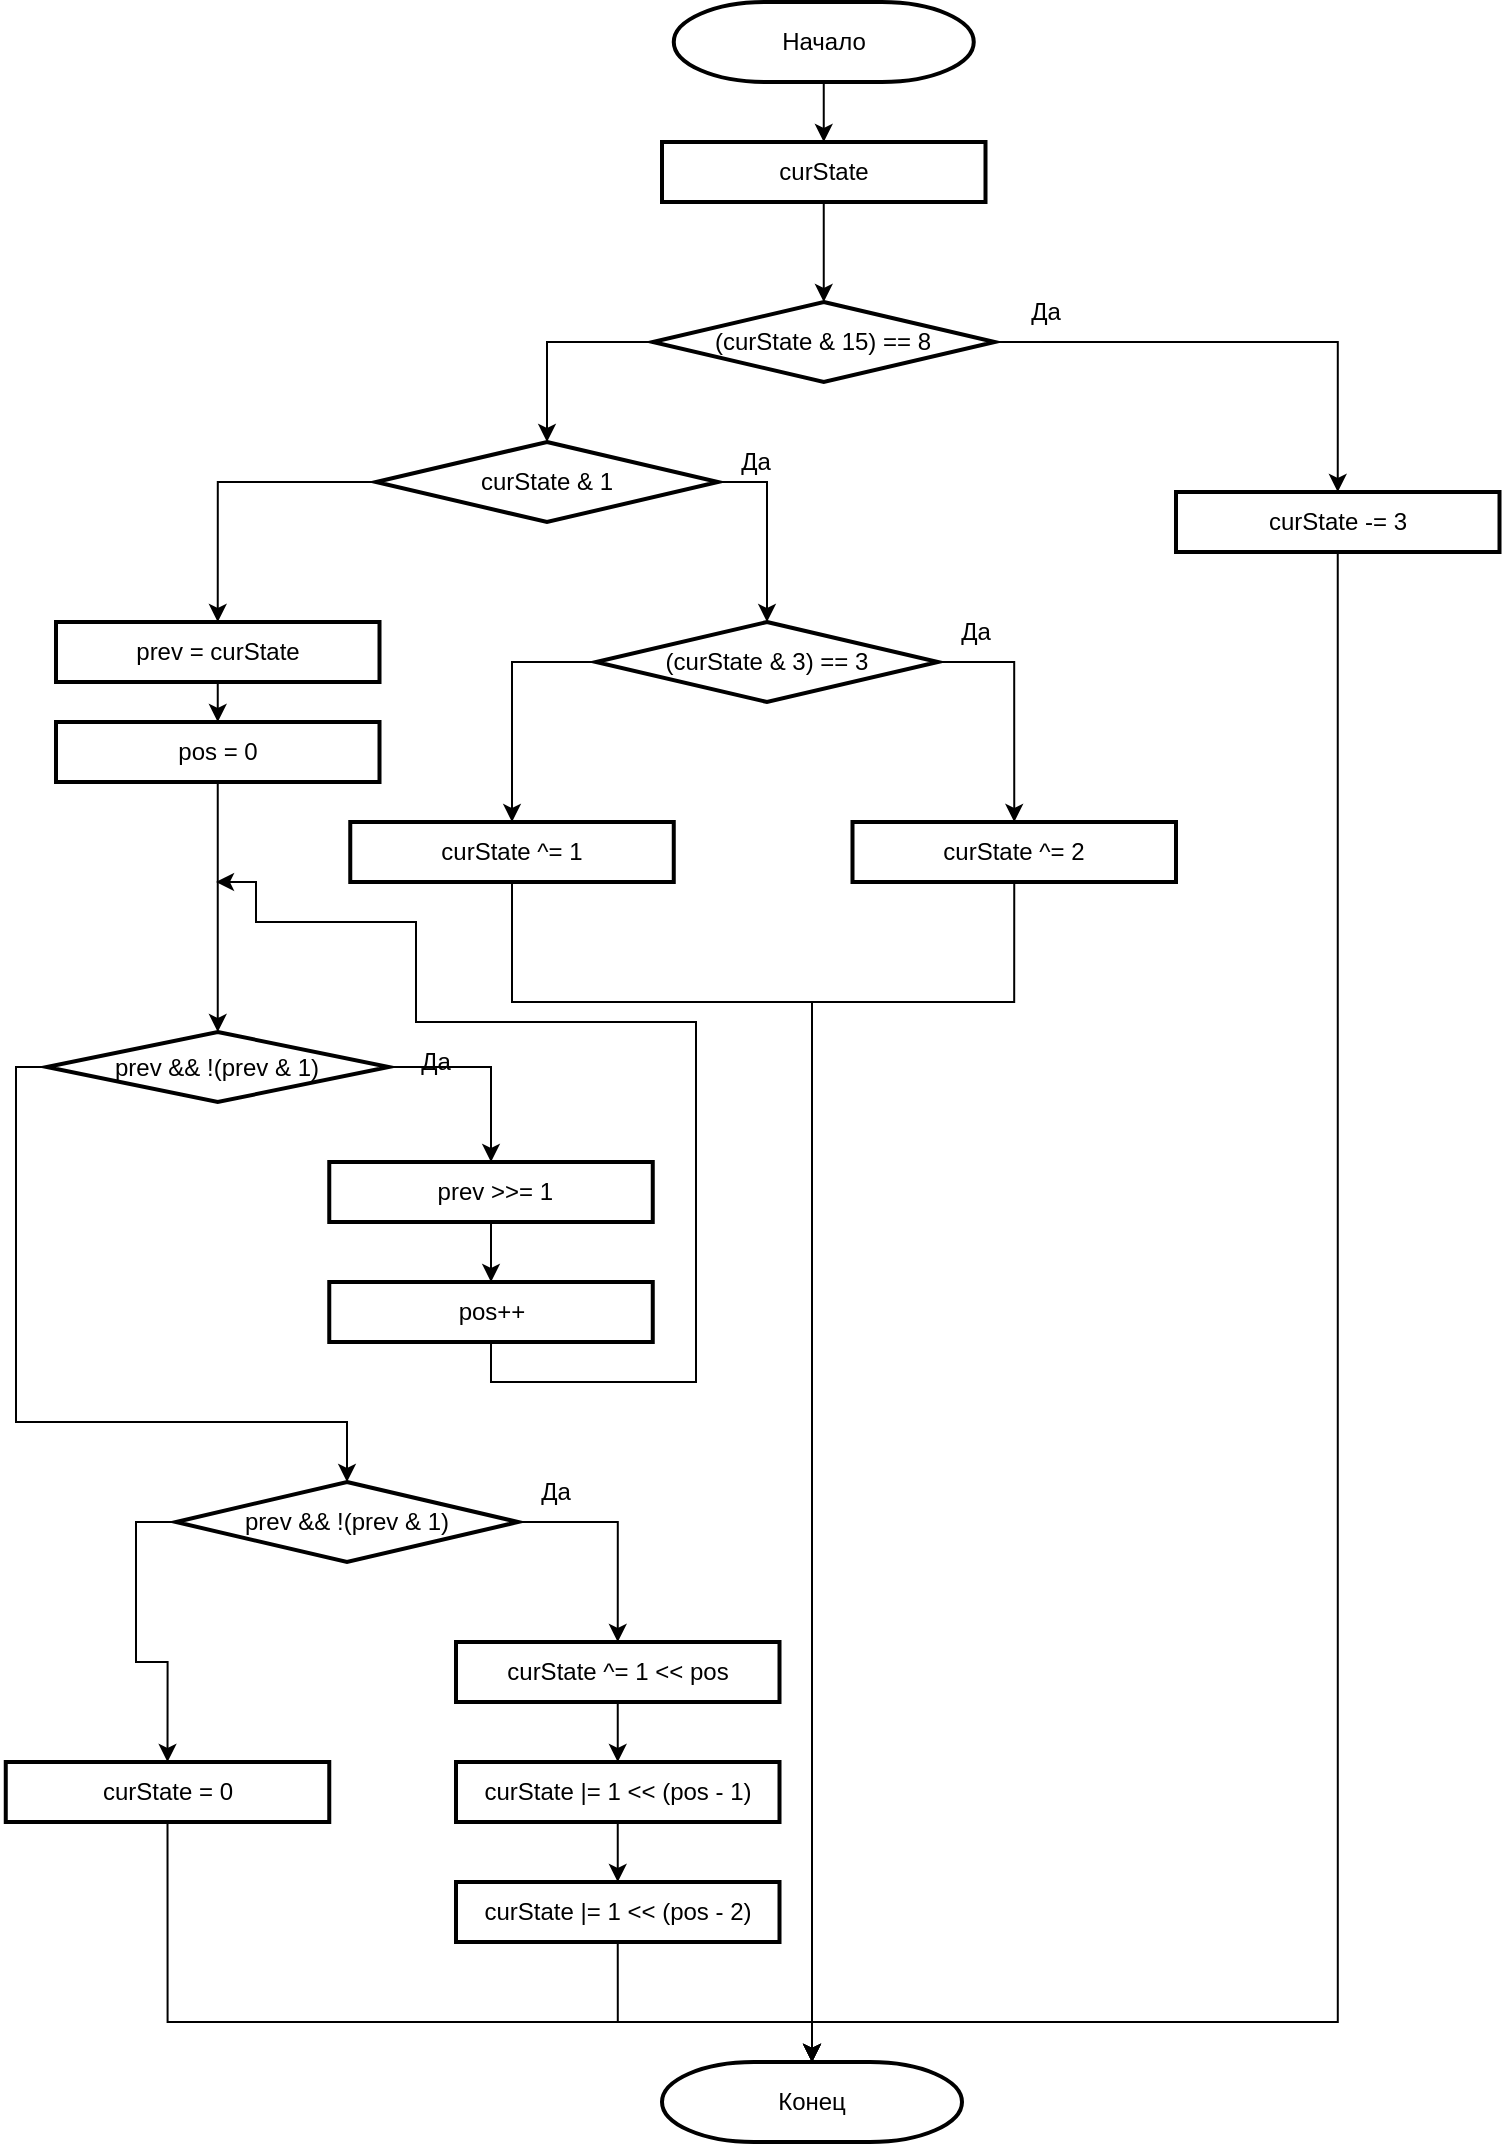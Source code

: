 <mxfile version="20.4.0" type="device"><diagram id="WI06fKWf4IrfAhQY3EYY" name="Страница 1"><mxGraphModel dx="856" dy="580" grid="1" gridSize="10" guides="1" tooltips="1" connect="1" arrows="1" fold="1" page="1" pageScale="1" pageWidth="827" pageHeight="1169" math="0" shadow="0"><root><mxCell id="0"/><mxCell id="1" parent="0"/><mxCell id="6Io6uyc0AzD8h29KEY5I-17" style="edgeStyle=orthogonalEdgeStyle;rounded=0;orthogonalLoop=1;jettySize=auto;html=1;exitX=0.5;exitY=1;exitDx=0;exitDy=0;exitPerimeter=0;entryX=0.5;entryY=0;entryDx=0;entryDy=0;" parent="1" source="6Io6uyc0AzD8h29KEY5I-1" target="6Io6uyc0AzD8h29KEY5I-3" edge="1"><mxGeometry relative="1" as="geometry"/></mxCell><mxCell id="6Io6uyc0AzD8h29KEY5I-1" value="Начало" style="strokeWidth=2;html=1;shape=mxgraph.flowchart.terminator;whiteSpace=wrap;" parent="1" vertex="1"><mxGeometry x="338.88" y="40" width="150" height="40" as="geometry"/></mxCell><mxCell id="6Io6uyc0AzD8h29KEY5I-13" style="edgeStyle=orthogonalEdgeStyle;rounded=0;orthogonalLoop=1;jettySize=auto;html=1;exitX=1;exitY=0.5;exitDx=0;exitDy=0;entryX=0.5;entryY=0;entryDx=0;entryDy=0;" parent="1" source="6Io6uyc0AzD8h29KEY5I-2" target="6Io6uyc0AzD8h29KEY5I-6" edge="1"><mxGeometry relative="1" as="geometry"/></mxCell><mxCell id="6Io6uyc0AzD8h29KEY5I-14" style="edgeStyle=orthogonalEdgeStyle;rounded=0;orthogonalLoop=1;jettySize=auto;html=1;exitX=0;exitY=0.5;exitDx=0;exitDy=0;entryX=0.5;entryY=0;entryDx=0;entryDy=0;" parent="1" source="6Io6uyc0AzD8h29KEY5I-2" target="6Io6uyc0AzD8h29KEY5I-5" edge="1"><mxGeometry relative="1" as="geometry"/></mxCell><mxCell id="6Io6uyc0AzD8h29KEY5I-2" value="(curState &amp;amp; 15) == 8" style="rhombus;whiteSpace=wrap;html=1;strokeWidth=2;" parent="1" vertex="1"><mxGeometry x="328.38" y="190" width="171" height="40" as="geometry"/></mxCell><mxCell id="6Io6uyc0AzD8h29KEY5I-16" style="edgeStyle=orthogonalEdgeStyle;rounded=0;orthogonalLoop=1;jettySize=auto;html=1;exitX=0.5;exitY=1;exitDx=0;exitDy=0;entryX=0.5;entryY=0;entryDx=0;entryDy=0;" parent="1" source="6Io6uyc0AzD8h29KEY5I-3" target="6Io6uyc0AzD8h29KEY5I-2" edge="1"><mxGeometry relative="1" as="geometry"/></mxCell><mxCell id="6Io6uyc0AzD8h29KEY5I-3" value="curState" style="rounded=0;whiteSpace=wrap;html=1;absoluteArcSize=1;arcSize=14;strokeWidth=2;" parent="1" vertex="1"><mxGeometry x="333" y="110" width="161.75" height="30" as="geometry"/></mxCell><mxCell id="6Io6uyc0AzD8h29KEY5I-4" value="Конец" style="strokeWidth=2;html=1;shape=mxgraph.flowchart.terminator;whiteSpace=wrap;" parent="1" vertex="1"><mxGeometry x="333" y="1070" width="150" height="40" as="geometry"/></mxCell><mxCell id="6Io6uyc0AzD8h29KEY5I-8" style="edgeStyle=orthogonalEdgeStyle;rounded=0;orthogonalLoop=1;jettySize=auto;html=1;exitX=1;exitY=0.5;exitDx=0;exitDy=0;entryX=0.5;entryY=0;entryDx=0;entryDy=0;" parent="1" source="6Io6uyc0AzD8h29KEY5I-5" target="6Io6uyc0AzD8h29KEY5I-7" edge="1"><mxGeometry relative="1" as="geometry"/></mxCell><mxCell id="6Io6uyc0AzD8h29KEY5I-30" style="edgeStyle=orthogonalEdgeStyle;rounded=0;orthogonalLoop=1;jettySize=auto;html=1;exitX=0;exitY=0.5;exitDx=0;exitDy=0;entryX=0.5;entryY=0;entryDx=0;entryDy=0;" parent="1" source="6Io6uyc0AzD8h29KEY5I-5" target="6Io6uyc0AzD8h29KEY5I-20" edge="1"><mxGeometry relative="1" as="geometry"/></mxCell><mxCell id="6Io6uyc0AzD8h29KEY5I-5" value="curState &amp;amp; 1" style="rhombus;whiteSpace=wrap;html=1;strokeWidth=2;" parent="1" vertex="1"><mxGeometry x="190" y="260" width="171" height="40" as="geometry"/></mxCell><mxCell id="6Io6uyc0AzD8h29KEY5I-15" style="edgeStyle=orthogonalEdgeStyle;rounded=0;orthogonalLoop=1;jettySize=auto;html=1;exitX=0.5;exitY=1;exitDx=0;exitDy=0;entryX=0.5;entryY=0;entryDx=0;entryDy=0;entryPerimeter=0;" parent="1" source="6Io6uyc0AzD8h29KEY5I-6" target="6Io6uyc0AzD8h29KEY5I-4" edge="1"><mxGeometry relative="1" as="geometry"><Array as="points"><mxPoint x="671" y="1050"/><mxPoint x="408" y="1050"/></Array></mxGeometry></mxCell><mxCell id="6Io6uyc0AzD8h29KEY5I-6" value="curState -= 3" style="rounded=0;whiteSpace=wrap;html=1;absoluteArcSize=1;arcSize=14;strokeWidth=2;" parent="1" vertex="1"><mxGeometry x="590" y="285" width="161.75" height="30" as="geometry"/></mxCell><mxCell id="6Io6uyc0AzD8h29KEY5I-11" style="edgeStyle=orthogonalEdgeStyle;rounded=0;orthogonalLoop=1;jettySize=auto;html=1;exitX=1;exitY=0.5;exitDx=0;exitDy=0;entryX=0.5;entryY=0;entryDx=0;entryDy=0;" parent="1" source="6Io6uyc0AzD8h29KEY5I-7" target="6Io6uyc0AzD8h29KEY5I-9" edge="1"><mxGeometry relative="1" as="geometry"/></mxCell><mxCell id="6Io6uyc0AzD8h29KEY5I-12" style="edgeStyle=orthogonalEdgeStyle;rounded=0;orthogonalLoop=1;jettySize=auto;html=1;exitX=0;exitY=0.5;exitDx=0;exitDy=0;entryX=0.5;entryY=0;entryDx=0;entryDy=0;" parent="1" source="6Io6uyc0AzD8h29KEY5I-7" target="6Io6uyc0AzD8h29KEY5I-10" edge="1"><mxGeometry relative="1" as="geometry"/></mxCell><mxCell id="6Io6uyc0AzD8h29KEY5I-7" value="(curState &amp;amp; 3) == 3" style="rhombus;whiteSpace=wrap;html=1;strokeWidth=2;" parent="1" vertex="1"><mxGeometry x="300" y="350" width="171" height="40" as="geometry"/></mxCell><mxCell id="6Io6uyc0AzD8h29KEY5I-19" style="edgeStyle=orthogonalEdgeStyle;rounded=0;orthogonalLoop=1;jettySize=auto;html=1;exitX=0.5;exitY=1;exitDx=0;exitDy=0;" parent="1" source="6Io6uyc0AzD8h29KEY5I-9" target="6Io6uyc0AzD8h29KEY5I-4" edge="1"><mxGeometry relative="1" as="geometry"><Array as="points"><mxPoint x="509" y="540"/><mxPoint x="408" y="540"/></Array></mxGeometry></mxCell><mxCell id="6Io6uyc0AzD8h29KEY5I-9" value="curState ^= 2" style="rounded=0;whiteSpace=wrap;html=1;absoluteArcSize=1;arcSize=14;strokeWidth=2;" parent="1" vertex="1"><mxGeometry x="428.25" y="450" width="161.75" height="30" as="geometry"/></mxCell><mxCell id="6Io6uyc0AzD8h29KEY5I-18" style="edgeStyle=orthogonalEdgeStyle;rounded=0;orthogonalLoop=1;jettySize=auto;html=1;exitX=0.5;exitY=1;exitDx=0;exitDy=0;entryX=0.5;entryY=0;entryDx=0;entryDy=0;entryPerimeter=0;" parent="1" source="6Io6uyc0AzD8h29KEY5I-10" target="6Io6uyc0AzD8h29KEY5I-4" edge="1"><mxGeometry relative="1" as="geometry"><Array as="points"><mxPoint x="258" y="540"/><mxPoint x="408" y="540"/></Array></mxGeometry></mxCell><mxCell id="6Io6uyc0AzD8h29KEY5I-10" value="curState ^= 1" style="rounded=0;whiteSpace=wrap;html=1;absoluteArcSize=1;arcSize=14;strokeWidth=2;" parent="1" vertex="1"><mxGeometry x="177.13" y="450" width="161.75" height="30" as="geometry"/></mxCell><mxCell id="6Io6uyc0AzD8h29KEY5I-31" style="edgeStyle=orthogonalEdgeStyle;rounded=0;orthogonalLoop=1;jettySize=auto;html=1;exitX=0.5;exitY=1;exitDx=0;exitDy=0;entryX=0.5;entryY=0;entryDx=0;entryDy=0;" parent="1" source="6Io6uyc0AzD8h29KEY5I-20" target="6Io6uyc0AzD8h29KEY5I-21" edge="1"><mxGeometry relative="1" as="geometry"/></mxCell><mxCell id="6Io6uyc0AzD8h29KEY5I-20" value="prev = curState" style="rounded=0;whiteSpace=wrap;html=1;absoluteArcSize=1;arcSize=14;strokeWidth=2;" parent="1" vertex="1"><mxGeometry x="30" y="350" width="161.75" height="30" as="geometry"/></mxCell><mxCell id="6Io6uyc0AzD8h29KEY5I-26" style="edgeStyle=orthogonalEdgeStyle;rounded=0;orthogonalLoop=1;jettySize=auto;html=1;exitX=0.5;exitY=1;exitDx=0;exitDy=0;entryX=0.5;entryY=0;entryDx=0;entryDy=0;" parent="1" source="6Io6uyc0AzD8h29KEY5I-21" target="6Io6uyc0AzD8h29KEY5I-22" edge="1"><mxGeometry relative="1" as="geometry"/></mxCell><mxCell id="6Io6uyc0AzD8h29KEY5I-21" value="pos = 0" style="rounded=0;whiteSpace=wrap;html=1;absoluteArcSize=1;arcSize=14;strokeWidth=2;" parent="1" vertex="1"><mxGeometry x="30" y="400" width="161.75" height="30" as="geometry"/></mxCell><mxCell id="6Io6uyc0AzD8h29KEY5I-27" style="edgeStyle=orthogonalEdgeStyle;rounded=0;orthogonalLoop=1;jettySize=auto;html=1;exitX=1;exitY=0.5;exitDx=0;exitDy=0;" parent="1" source="6Io6uyc0AzD8h29KEY5I-22" target="6Io6uyc0AzD8h29KEY5I-23" edge="1"><mxGeometry relative="1" as="geometry"/></mxCell><mxCell id="6Io6uyc0AzD8h29KEY5I-43" style="edgeStyle=orthogonalEdgeStyle;rounded=0;orthogonalLoop=1;jettySize=auto;html=1;exitX=0;exitY=0.5;exitDx=0;exitDy=0;entryX=0.5;entryY=0;entryDx=0;entryDy=0;" parent="1" source="6Io6uyc0AzD8h29KEY5I-22" target="6Io6uyc0AzD8h29KEY5I-32" edge="1"><mxGeometry relative="1" as="geometry"><Array as="points"><mxPoint x="10" y="573"/><mxPoint x="10" y="750"/><mxPoint x="176" y="750"/></Array></mxGeometry></mxCell><mxCell id="6Io6uyc0AzD8h29KEY5I-22" value="prev &amp;amp;&amp;amp; !(prev &amp;amp; 1)" style="rhombus;whiteSpace=wrap;html=1;strokeWidth=2;" parent="1" vertex="1"><mxGeometry x="25.38" y="555" width="171" height="35" as="geometry"/></mxCell><mxCell id="6Io6uyc0AzD8h29KEY5I-28" style="edgeStyle=orthogonalEdgeStyle;rounded=0;orthogonalLoop=1;jettySize=auto;html=1;exitX=0.5;exitY=1;exitDx=0;exitDy=0;entryX=0.5;entryY=0;entryDx=0;entryDy=0;" parent="1" source="6Io6uyc0AzD8h29KEY5I-23" target="6Io6uyc0AzD8h29KEY5I-24" edge="1"><mxGeometry relative="1" as="geometry"/></mxCell><mxCell id="6Io6uyc0AzD8h29KEY5I-23" value="&amp;nbsp;prev &amp;gt;&amp;gt;= 1" style="rounded=0;whiteSpace=wrap;html=1;absoluteArcSize=1;arcSize=14;strokeWidth=2;" parent="1" vertex="1"><mxGeometry x="166.63" y="620" width="161.75" height="30" as="geometry"/></mxCell><mxCell id="6Io6uyc0AzD8h29KEY5I-25" style="edgeStyle=orthogonalEdgeStyle;rounded=0;orthogonalLoop=1;jettySize=auto;html=1;exitX=0.5;exitY=1;exitDx=0;exitDy=0;" parent="1" source="6Io6uyc0AzD8h29KEY5I-24" edge="1"><mxGeometry relative="1" as="geometry"><mxPoint x="110" y="480" as="targetPoint"/><Array as="points"><mxPoint x="247" y="730"/><mxPoint x="350" y="730"/><mxPoint x="350" y="550"/><mxPoint x="210" y="550"/><mxPoint x="210" y="500"/><mxPoint x="130" y="500"/><mxPoint x="130" y="480"/></Array></mxGeometry></mxCell><mxCell id="6Io6uyc0AzD8h29KEY5I-24" value="pos++" style="rounded=0;whiteSpace=wrap;html=1;absoluteArcSize=1;arcSize=14;strokeWidth=2;" parent="1" vertex="1"><mxGeometry x="166.63" y="680" width="161.75" height="30" as="geometry"/></mxCell><mxCell id="6Io6uyc0AzD8h29KEY5I-29" value="Да" style="text;html=1;strokeColor=none;fillColor=none;align=center;verticalAlign=middle;whiteSpace=wrap;rounded=0;" parent="1" vertex="1"><mxGeometry x="190" y="555" width="60" height="30" as="geometry"/></mxCell><mxCell id="6Io6uyc0AzD8h29KEY5I-37" style="edgeStyle=orthogonalEdgeStyle;rounded=0;orthogonalLoop=1;jettySize=auto;html=1;exitX=0;exitY=0.5;exitDx=0;exitDy=0;entryX=0.5;entryY=0;entryDx=0;entryDy=0;" parent="1" source="6Io6uyc0AzD8h29KEY5I-32" target="6Io6uyc0AzD8h29KEY5I-36" edge="1"><mxGeometry relative="1" as="geometry"/></mxCell><mxCell id="6Io6uyc0AzD8h29KEY5I-38" style="edgeStyle=orthogonalEdgeStyle;rounded=0;orthogonalLoop=1;jettySize=auto;html=1;exitX=1;exitY=0.5;exitDx=0;exitDy=0;entryX=0.5;entryY=0;entryDx=0;entryDy=0;" parent="1" source="6Io6uyc0AzD8h29KEY5I-32" target="6Io6uyc0AzD8h29KEY5I-35" edge="1"><mxGeometry relative="1" as="geometry"/></mxCell><mxCell id="6Io6uyc0AzD8h29KEY5I-32" value="prev &amp;amp;&amp;amp; !(prev &amp;amp; 1)" style="rhombus;whiteSpace=wrap;html=1;strokeWidth=2;" parent="1" vertex="1"><mxGeometry x="90" y="780" width="171" height="40" as="geometry"/></mxCell><mxCell id="6Io6uyc0AzD8h29KEY5I-42" style="edgeStyle=orthogonalEdgeStyle;rounded=0;orthogonalLoop=1;jettySize=auto;html=1;exitX=0.5;exitY=1;exitDx=0;exitDy=0;entryX=0.5;entryY=0;entryDx=0;entryDy=0;entryPerimeter=0;" parent="1" source="6Io6uyc0AzD8h29KEY5I-33" target="6Io6uyc0AzD8h29KEY5I-4" edge="1"><mxGeometry relative="1" as="geometry"><mxPoint x="311.294" y="1050" as="targetPoint"/><Array as="points"><mxPoint x="311" y="1050"/><mxPoint x="408" y="1050"/></Array></mxGeometry></mxCell><mxCell id="6Io6uyc0AzD8h29KEY5I-33" value="curState |= 1 &amp;lt;&amp;lt; (pos - 2)" style="rounded=0;whiteSpace=wrap;html=1;absoluteArcSize=1;arcSize=14;strokeWidth=2;" parent="1" vertex="1"><mxGeometry x="230" y="980" width="161.75" height="30" as="geometry"/></mxCell><mxCell id="6Io6uyc0AzD8h29KEY5I-40" style="edgeStyle=orthogonalEdgeStyle;rounded=0;orthogonalLoop=1;jettySize=auto;html=1;exitX=0.5;exitY=1;exitDx=0;exitDy=0;entryX=0.5;entryY=0;entryDx=0;entryDy=0;" parent="1" source="6Io6uyc0AzD8h29KEY5I-34" target="6Io6uyc0AzD8h29KEY5I-33" edge="1"><mxGeometry relative="1" as="geometry"/></mxCell><mxCell id="6Io6uyc0AzD8h29KEY5I-34" value="curState |= 1 &amp;lt;&amp;lt; (pos - 1)" style="rounded=0;whiteSpace=wrap;html=1;absoluteArcSize=1;arcSize=14;strokeWidth=2;" parent="1" vertex="1"><mxGeometry x="230" y="920" width="161.75" height="30" as="geometry"/></mxCell><mxCell id="6Io6uyc0AzD8h29KEY5I-39" style="edgeStyle=orthogonalEdgeStyle;rounded=0;orthogonalLoop=1;jettySize=auto;html=1;exitX=0.5;exitY=1;exitDx=0;exitDy=0;entryX=0.5;entryY=0;entryDx=0;entryDy=0;" parent="1" source="6Io6uyc0AzD8h29KEY5I-35" target="6Io6uyc0AzD8h29KEY5I-34" edge="1"><mxGeometry relative="1" as="geometry"/></mxCell><mxCell id="6Io6uyc0AzD8h29KEY5I-35" value="curState ^= 1 &amp;lt;&amp;lt; pos" style="rounded=0;whiteSpace=wrap;html=1;absoluteArcSize=1;arcSize=14;strokeWidth=2;" parent="1" vertex="1"><mxGeometry x="230" y="860" width="161.75" height="30" as="geometry"/></mxCell><mxCell id="6Io6uyc0AzD8h29KEY5I-41" style="edgeStyle=orthogonalEdgeStyle;rounded=0;orthogonalLoop=1;jettySize=auto;html=1;exitX=0.5;exitY=1;exitDx=0;exitDy=0;entryX=0.5;entryY=0;entryDx=0;entryDy=0;entryPerimeter=0;" parent="1" source="6Io6uyc0AzD8h29KEY5I-36" target="6Io6uyc0AzD8h29KEY5I-4" edge="1"><mxGeometry relative="1" as="geometry"><Array as="points"><mxPoint x="86" y="1050"/><mxPoint x="408" y="1050"/></Array></mxGeometry></mxCell><mxCell id="6Io6uyc0AzD8h29KEY5I-36" value="curState = 0" style="rounded=0;whiteSpace=wrap;html=1;absoluteArcSize=1;arcSize=14;strokeWidth=2;" parent="1" vertex="1"><mxGeometry x="4.88" y="920" width="161.75" height="30" as="geometry"/></mxCell><mxCell id="6Io6uyc0AzD8h29KEY5I-44" value="Да" style="text;html=1;strokeColor=none;fillColor=none;align=center;verticalAlign=middle;whiteSpace=wrap;rounded=0;" parent="1" vertex="1"><mxGeometry x="250" y="770" width="60" height="30" as="geometry"/></mxCell><mxCell id="6Io6uyc0AzD8h29KEY5I-45" value="Да" style="text;html=1;strokeColor=none;fillColor=none;align=center;verticalAlign=middle;whiteSpace=wrap;rounded=0;" parent="1" vertex="1"><mxGeometry x="350" y="255" width="60" height="30" as="geometry"/></mxCell><mxCell id="6Io6uyc0AzD8h29KEY5I-46" value="Да" style="text;html=1;strokeColor=none;fillColor=none;align=center;verticalAlign=middle;whiteSpace=wrap;rounded=0;" parent="1" vertex="1"><mxGeometry x="460" y="340" width="60" height="30" as="geometry"/></mxCell><mxCell id="6Io6uyc0AzD8h29KEY5I-48" value="Да" style="text;html=1;strokeColor=none;fillColor=none;align=center;verticalAlign=middle;whiteSpace=wrap;rounded=0;" parent="1" vertex="1"><mxGeometry x="494.75" y="180" width="60" height="30" as="geometry"/></mxCell></root></mxGraphModel></diagram></mxfile>